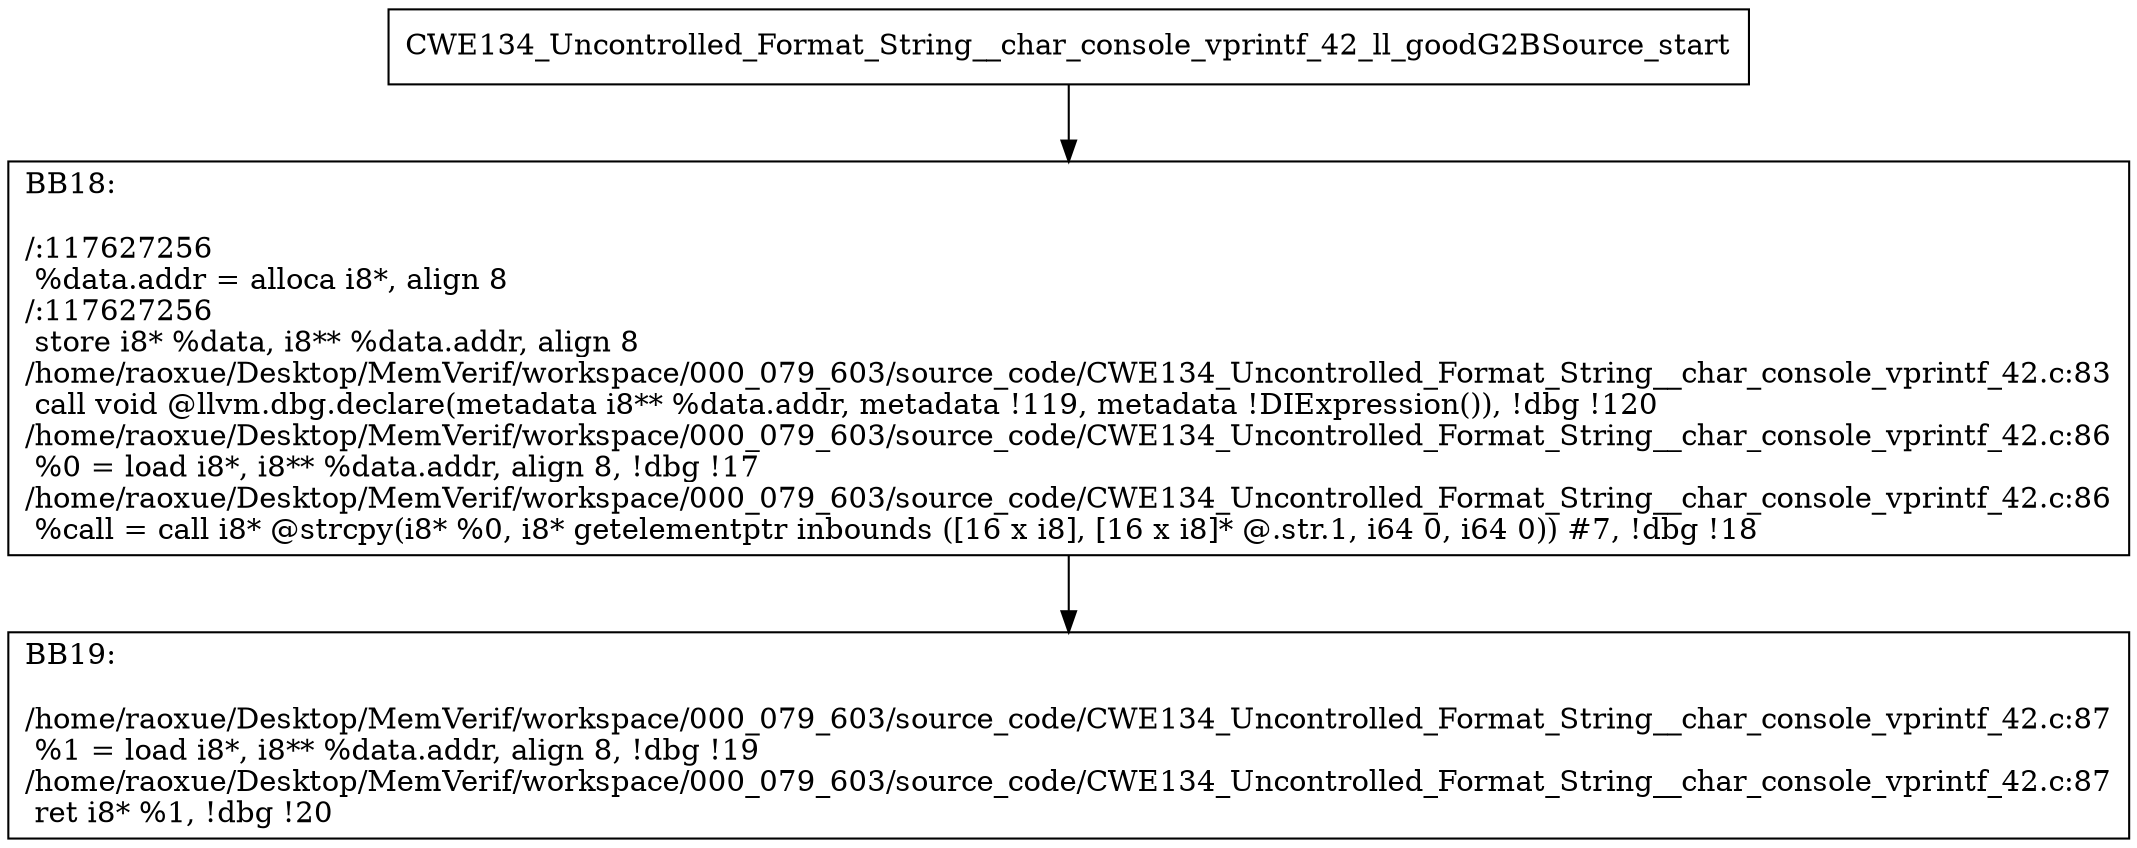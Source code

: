digraph "CFG for'CWE134_Uncontrolled_Format_String__char_console_vprintf_42_ll_goodG2BSource' function" {
	BBCWE134_Uncontrolled_Format_String__char_console_vprintf_42_ll_goodG2BSource_start[shape=record,label="{CWE134_Uncontrolled_Format_String__char_console_vprintf_42_ll_goodG2BSource_start}"];
	BBCWE134_Uncontrolled_Format_String__char_console_vprintf_42_ll_goodG2BSource_start-> CWE134_Uncontrolled_Format_String__char_console_vprintf_42_ll_goodG2BSourceBB18;
	CWE134_Uncontrolled_Format_String__char_console_vprintf_42_ll_goodG2BSourceBB18 [shape=record, label="{BB18:\l\l/:117627256\l
  %data.addr = alloca i8*, align 8\l
/:117627256\l
  store i8* %data, i8** %data.addr, align 8\l
/home/raoxue/Desktop/MemVerif/workspace/000_079_603/source_code/CWE134_Uncontrolled_Format_String__char_console_vprintf_42.c:83\l
  call void @llvm.dbg.declare(metadata i8** %data.addr, metadata !119, metadata !DIExpression()), !dbg !120\l
/home/raoxue/Desktop/MemVerif/workspace/000_079_603/source_code/CWE134_Uncontrolled_Format_String__char_console_vprintf_42.c:86\l
  %0 = load i8*, i8** %data.addr, align 8, !dbg !17\l
/home/raoxue/Desktop/MemVerif/workspace/000_079_603/source_code/CWE134_Uncontrolled_Format_String__char_console_vprintf_42.c:86\l
  %call = call i8* @strcpy(i8* %0, i8* getelementptr inbounds ([16 x i8], [16 x i8]* @.str.1, i64 0, i64 0)) #7, !dbg !18\l
}"];
	CWE134_Uncontrolled_Format_String__char_console_vprintf_42_ll_goodG2BSourceBB18-> CWE134_Uncontrolled_Format_String__char_console_vprintf_42_ll_goodG2BSourceBB19;
	CWE134_Uncontrolled_Format_String__char_console_vprintf_42_ll_goodG2BSourceBB19 [shape=record, label="{BB19:\l\l/home/raoxue/Desktop/MemVerif/workspace/000_079_603/source_code/CWE134_Uncontrolled_Format_String__char_console_vprintf_42.c:87\l
  %1 = load i8*, i8** %data.addr, align 8, !dbg !19\l
/home/raoxue/Desktop/MemVerif/workspace/000_079_603/source_code/CWE134_Uncontrolled_Format_String__char_console_vprintf_42.c:87\l
  ret i8* %1, !dbg !20\l
}"];
}
